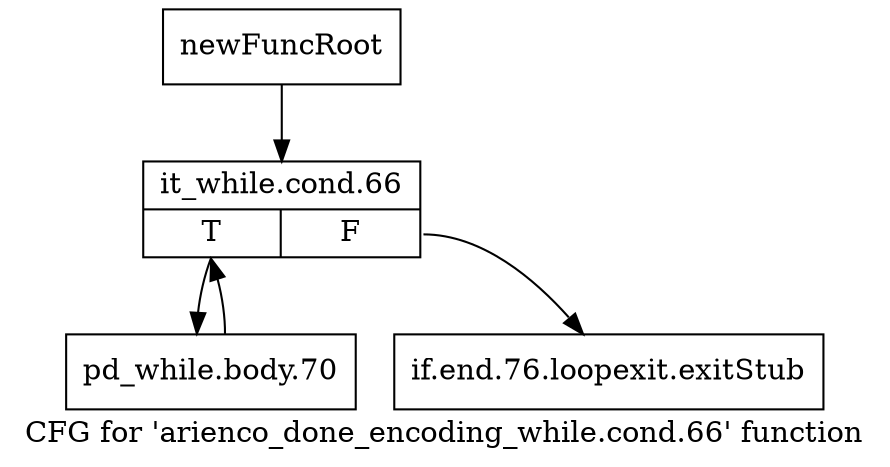 digraph "CFG for 'arienco_done_encoding_while.cond.66' function" {
	label="CFG for 'arienco_done_encoding_while.cond.66' function";

	Node0x2187340 [shape=record,label="{newFuncRoot}"];
	Node0x2187340 -> Node0x21873e0;
	Node0x2187390 [shape=record,label="{if.end.76.loopexit.exitStub}"];
	Node0x21873e0 [shape=record,label="{it_while.cond.66|{<s0>T|<s1>F}}"];
	Node0x21873e0:s0 -> Node0x2187430;
	Node0x21873e0:s1 -> Node0x2187390;
	Node0x2187430 [shape=record,label="{pd_while.body.70}"];
	Node0x2187430 -> Node0x21873e0;
}
